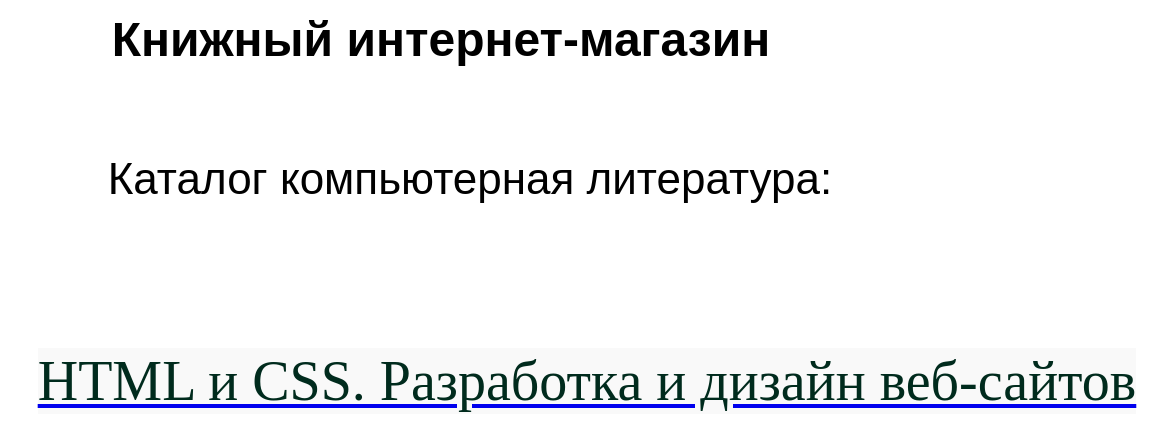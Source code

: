 <mxfile version="13.1.8" type="github" pages="2">
  <diagram name="it_books" id="f1b7ffb7-ca1e-a977-7cf5-a751b3c06c05">
    <mxGraphModel dx="1374" dy="789" grid="1" gridSize="10" guides="1" tooltips="1" connect="1" arrows="1" fold="1" page="1" pageScale="1" pageWidth="826" pageHeight="1169" background="#ffffff" math="0" shadow="0">
      <root>
        <mxCell id="0" />
        <mxCell id="1" parent="0" />
        <mxCell id="g1U-z3ok9zP9IM5ZBTjm-62" value="Книжный интернет-магазин" style="text;strokeColor=none;fillColor=none;html=1;fontSize=24;fontStyle=1;verticalAlign=middle;align=center;" vertex="1" parent="1">
          <mxGeometry x="360" y="40" width="100" height="40" as="geometry" />
        </mxCell>
        <mxCell id="g1U-z3ok9zP9IM5ZBTjm-65" value="Каталог компьютерная литература:" style="text;html=1;strokeColor=none;fillColor=none;align=center;verticalAlign=middle;whiteSpace=wrap;rounded=0;fontSize=22;" vertex="1" parent="1">
          <mxGeometry x="190" y="100" width="470" height="60" as="geometry" />
        </mxCell>
        <UserObject label="&lt;h1 itemprop=&quot;name&quot; class=&quot;title h1&quot; style=&quot;box-sizing: border-box ; font-size: 28px ; font-family: &amp;#34;warnock&amp;#34; ; color: rgb(0 , 43 , 29) ; margin: 0px ; padding: 0px ; font-weight: normal ; background-color: rgb(249 , 249 , 249)&quot;&gt;HTML и CSS. Разработка и дизайн веб-сайтов&lt;/h1&gt;" link="data:page/id,hMIvGExZf8Z49CgYkhzO" id="DAD9d2JD19DCrOFH62Ag-2">
          <mxCell style="text;html=1;strokeColor=none;fillColor=none;whiteSpace=wrap;align=center;verticalAlign=middle;fontColor=#0000EE;fontStyle=4;fontSize=20;" vertex="1" parent="1">
            <mxGeometry x="200" y="210" width="567" height="40" as="geometry" />
          </mxCell>
        </UserObject>
      </root>
    </mxGraphModel>
  </diagram>
  <diagram id="hMIvGExZf8Z49CgYkhzO" name="it_book_1">
    <mxGraphModel dx="1374" dy="789" grid="1" gridSize="10" guides="1" tooltips="1" connect="1" arrows="1" fold="1" page="1" pageScale="1" pageWidth="827" pageHeight="1169" math="0" shadow="0">
      <root>
        <mxCell id="g0llueIbsnM2EBkdmExG-0" />
        <mxCell id="g0llueIbsnM2EBkdmExG-1" parent="g0llueIbsnM2EBkdmExG-0" />
        <mxCell id="LIG2cavLYlcYtZx8mMVE-0" value="Название товара" style="text;html=1;strokeColor=none;fillColor=none;align=center;verticalAlign=middle;whiteSpace=wrap;rounded=0;fontSize=31;" vertex="1" parent="g0llueIbsnM2EBkdmExG-1">
          <mxGeometry x="230" y="60" width="290" height="20" as="geometry" />
        </mxCell>
        <mxCell id="LIG2cavLYlcYtZx8mMVE-1" value="Заголовок Описание товара" style="text;html=1;strokeColor=none;fillColor=none;align=center;verticalAlign=middle;whiteSpace=wrap;rounded=0;fontSize=20;" vertex="1" parent="g0llueIbsnM2EBkdmExG-1">
          <mxGeometry x="170" y="119" width="400" height="20" as="geometry" />
        </mxCell>
        <mxCell id="LIG2cavLYlcYtZx8mMVE-2" value="Картинка" style="whiteSpace=wrap;html=1;aspect=fixed;fontSize=20;" vertex="1" parent="g0llueIbsnM2EBkdmExG-1">
          <mxGeometry x="240" y="188" width="260" height="260" as="geometry" />
        </mxCell>
        <mxCell id="LIG2cavLYlcYtZx8mMVE-3" value="Заголовок Характеристика товара" style="rounded=0;whiteSpace=wrap;html=1;fontSize=20;" vertex="1" parent="g0llueIbsnM2EBkdmExG-1">
          <mxGeometry x="160" y="530" width="430" height="60" as="geometry" />
        </mxCell>
        <mxCell id="LIG2cavLYlcYtZx8mMVE-4" value="Текст краткого описания товара&lt;br&gt;" style="rounded=0;whiteSpace=wrap;html=1;fontSize=20;" vertex="1" parent="g0llueIbsnM2EBkdmExG-1">
          <mxGeometry x="160" y="448" width="440" height="60" as="geometry" />
        </mxCell>
        <mxCell id="LIG2cavLYlcYtZx8mMVE-5" value="Текст характеристики товара" style="rounded=0;whiteSpace=wrap;html=1;fontSize=20;" vertex="1" parent="g0llueIbsnM2EBkdmExG-1">
          <mxGeometry x="174" y="620" width="416" height="60" as="geometry" />
        </mxCell>
        <mxCell id="LIG2cavLYlcYtZx8mMVE-7" value="Текст подробнго описания товара" style="rounded=0;whiteSpace=wrap;html=1;fontSize=20;" vertex="1" parent="g0llueIbsnM2EBkdmExG-1">
          <mxGeometry x="180" y="710" width="420" height="60" as="geometry" />
        </mxCell>
        <mxCell id="LIG2cavLYlcYtZx8mMVE-8" value="" style="endArrow=none;html=1;fontSize=20;" edge="1" parent="g0llueIbsnM2EBkdmExG-1">
          <mxGeometry width="50" height="50" relative="1" as="geometry">
            <mxPoint x="40" y="820" as="sourcePoint" />
            <mxPoint x="760" y="820" as="targetPoint" />
          </mxGeometry>
        </mxCell>
        <mxCell id="LIG2cavLYlcYtZx8mMVE-9" value="&lt;pre style=&quot;box-sizing: border-box ; overflow: auto ; font-family: &amp;#34;menlo&amp;#34; , &amp;#34;monaco&amp;#34; , &amp;#34;consolas&amp;#34; , &amp;#34;courier new&amp;#34; , monospace ; font-size: 13px ; padding: 9.5px ; margin-top: 0px ; margin-bottom: 10px ; line-height: 1.429 ; color: rgb(51 , 51 , 51) ; word-break: break-all ; overflow-wrap: break-word ; background: none rgb(255 , 255 , 255) ; border: 0px ; border-radius: 4px ; text-align: left&quot;&gt;&lt;code style=&quot;box-sizing: border-box ; font-family: &amp;#34;menlo&amp;#34; , &amp;#34;monaco&amp;#34; , &amp;#34;consolas&amp;#34; , &amp;#34;courier new&amp;#34; , monospace ; font-size: inherit ; color: inherit ; background-color: transparent ; border-radius: 0px ; padding: 0px&quot;&gt;Текст «Все права защищены»&lt;/code&gt;&lt;/pre&gt;" style="rounded=0;whiteSpace=wrap;html=1;fontSize=20;" vertex="1" parent="g0llueIbsnM2EBkdmExG-1">
          <mxGeometry x="160" y="840" width="280" height="60" as="geometry" />
        </mxCell>
      </root>
    </mxGraphModel>
  </diagram>
</mxfile>
